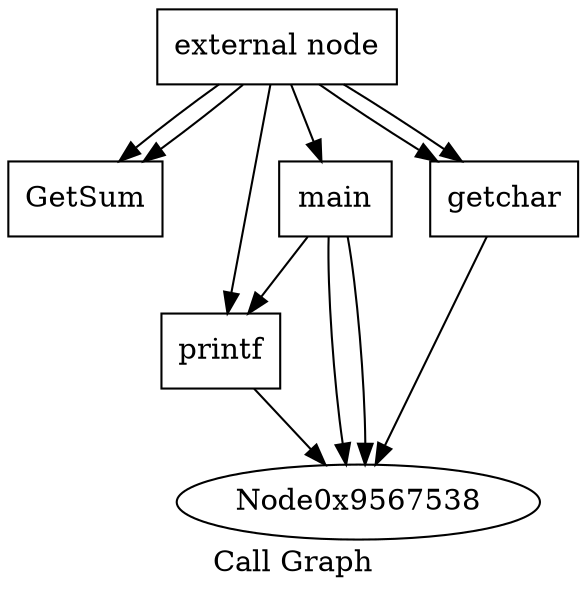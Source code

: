 digraph "Call Graph" {
	label="Call Graph";

	Node0x9564de0 [shape=record,label="{external node}"];
	Node0x9564de0 -> Node0x9564460;
	Node0x9564de0 -> Node0x9564460;
	Node0x9564de0 -> Node0x9571c88;
	Node0x9564de0 -> Node0x9565f98;
	Node0x9564de0 -> Node0x9566020;
	Node0x9564de0 -> Node0x9566020;
	Node0x9564460 [shape=record,label="{GetSum}"];
	Node0x9565f98 [shape=record,label="{printf}"];
	Node0x9565f98 -> Node0x9567538;
	Node0x9566020 [shape=record,label="{getchar}"];
	Node0x9566020 -> Node0x9567538;
	Node0x9571c88 [shape=record,label="{main}"];
	Node0x9571c88 -> Node0x9567538;
	Node0x9571c88 -> Node0x9565f98;
	Node0x9571c88 -> Node0x9567538;
}
